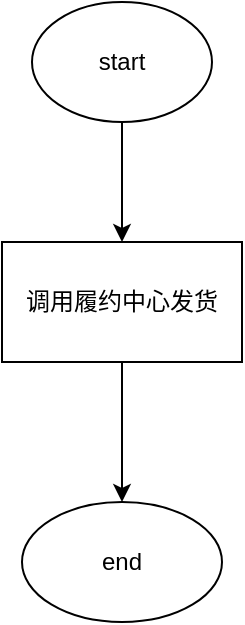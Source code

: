 <mxfile version="14.6.0" type="github">
  <diagram id="yD-X8I2glyumHBhZOcvF" name="Page-1">
    <mxGraphModel dx="1422" dy="706" grid="1" gridSize="10" guides="1" tooltips="1" connect="1" arrows="1" fold="1" page="1" pageScale="1" pageWidth="827" pageHeight="1169" math="0" shadow="0">
      <root>
        <mxCell id="0" />
        <mxCell id="1" parent="0" />
        <mxCell id="wImDSeCVZ9o17ax5r_Kj-4" value="" style="edgeStyle=orthogonalEdgeStyle;rounded=0;orthogonalLoop=1;jettySize=auto;html=1;" edge="1" parent="1" source="wImDSeCVZ9o17ax5r_Kj-1" target="wImDSeCVZ9o17ax5r_Kj-2">
          <mxGeometry relative="1" as="geometry" />
        </mxCell>
        <mxCell id="wImDSeCVZ9o17ax5r_Kj-1" value="start" style="ellipse;whiteSpace=wrap;html=1;" vertex="1" parent="1">
          <mxGeometry x="335" y="40" width="90" height="60" as="geometry" />
        </mxCell>
        <mxCell id="wImDSeCVZ9o17ax5r_Kj-5" value="" style="edgeStyle=orthogonalEdgeStyle;rounded=0;orthogonalLoop=1;jettySize=auto;html=1;" edge="1" parent="1" source="wImDSeCVZ9o17ax5r_Kj-2" target="wImDSeCVZ9o17ax5r_Kj-3">
          <mxGeometry relative="1" as="geometry" />
        </mxCell>
        <mxCell id="wImDSeCVZ9o17ax5r_Kj-2" value="调用履约中心发货" style="rounded=0;whiteSpace=wrap;html=1;" vertex="1" parent="1">
          <mxGeometry x="320" y="160" width="120" height="60" as="geometry" />
        </mxCell>
        <mxCell id="wImDSeCVZ9o17ax5r_Kj-3" value="end" style="ellipse;whiteSpace=wrap;html=1;" vertex="1" parent="1">
          <mxGeometry x="330" y="290" width="100" height="60" as="geometry" />
        </mxCell>
      </root>
    </mxGraphModel>
  </diagram>
</mxfile>
